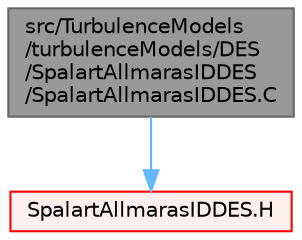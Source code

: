 digraph "src/TurbulenceModels/turbulenceModels/DES/SpalartAllmarasIDDES/SpalartAllmarasIDDES.C"
{
 // LATEX_PDF_SIZE
  bgcolor="transparent";
  edge [fontname=Helvetica,fontsize=10,labelfontname=Helvetica,labelfontsize=10];
  node [fontname=Helvetica,fontsize=10,shape=box,height=0.2,width=0.4];
  Node1 [id="Node000001",label="src/TurbulenceModels\l/turbulenceModels/DES\l/SpalartAllmarasIDDES\l/SpalartAllmarasIDDES.C",height=0.2,width=0.4,color="gray40", fillcolor="grey60", style="filled", fontcolor="black",tooltip=" "];
  Node1 -> Node2 [id="edge1_Node000001_Node000002",color="steelblue1",style="solid",tooltip=" "];
  Node2 [id="Node000002",label="SpalartAllmarasIDDES.H",height=0.2,width=0.4,color="red", fillcolor="#FFF0F0", style="filled",URL="$SpalartAllmarasIDDES_8H.html",tooltip=" "];
}
